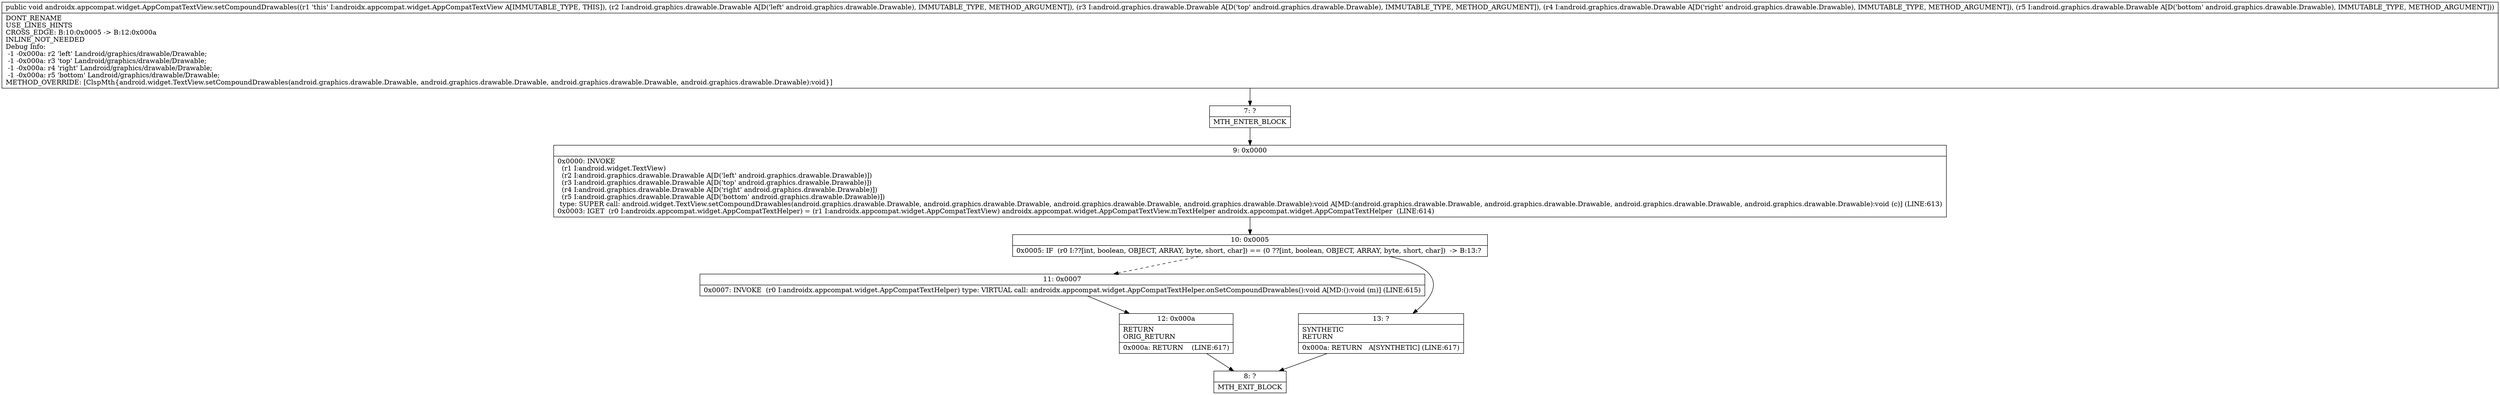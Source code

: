 digraph "CFG forandroidx.appcompat.widget.AppCompatTextView.setCompoundDrawables(Landroid\/graphics\/drawable\/Drawable;Landroid\/graphics\/drawable\/Drawable;Landroid\/graphics\/drawable\/Drawable;Landroid\/graphics\/drawable\/Drawable;)V" {
Node_7 [shape=record,label="{7\:\ ?|MTH_ENTER_BLOCK\l}"];
Node_9 [shape=record,label="{9\:\ 0x0000|0x0000: INVOKE  \l  (r1 I:android.widget.TextView)\l  (r2 I:android.graphics.drawable.Drawable A[D('left' android.graphics.drawable.Drawable)])\l  (r3 I:android.graphics.drawable.Drawable A[D('top' android.graphics.drawable.Drawable)])\l  (r4 I:android.graphics.drawable.Drawable A[D('right' android.graphics.drawable.Drawable)])\l  (r5 I:android.graphics.drawable.Drawable A[D('bottom' android.graphics.drawable.Drawable)])\l type: SUPER call: android.widget.TextView.setCompoundDrawables(android.graphics.drawable.Drawable, android.graphics.drawable.Drawable, android.graphics.drawable.Drawable, android.graphics.drawable.Drawable):void A[MD:(android.graphics.drawable.Drawable, android.graphics.drawable.Drawable, android.graphics.drawable.Drawable, android.graphics.drawable.Drawable):void (c)] (LINE:613)\l0x0003: IGET  (r0 I:androidx.appcompat.widget.AppCompatTextHelper) = (r1 I:androidx.appcompat.widget.AppCompatTextView) androidx.appcompat.widget.AppCompatTextView.mTextHelper androidx.appcompat.widget.AppCompatTextHelper  (LINE:614)\l}"];
Node_10 [shape=record,label="{10\:\ 0x0005|0x0005: IF  (r0 I:??[int, boolean, OBJECT, ARRAY, byte, short, char]) == (0 ??[int, boolean, OBJECT, ARRAY, byte, short, char])  \-\> B:13:? \l}"];
Node_11 [shape=record,label="{11\:\ 0x0007|0x0007: INVOKE  (r0 I:androidx.appcompat.widget.AppCompatTextHelper) type: VIRTUAL call: androidx.appcompat.widget.AppCompatTextHelper.onSetCompoundDrawables():void A[MD:():void (m)] (LINE:615)\l}"];
Node_12 [shape=record,label="{12\:\ 0x000a|RETURN\lORIG_RETURN\l|0x000a: RETURN    (LINE:617)\l}"];
Node_8 [shape=record,label="{8\:\ ?|MTH_EXIT_BLOCK\l}"];
Node_13 [shape=record,label="{13\:\ ?|SYNTHETIC\lRETURN\l|0x000a: RETURN   A[SYNTHETIC] (LINE:617)\l}"];
MethodNode[shape=record,label="{public void androidx.appcompat.widget.AppCompatTextView.setCompoundDrawables((r1 'this' I:androidx.appcompat.widget.AppCompatTextView A[IMMUTABLE_TYPE, THIS]), (r2 I:android.graphics.drawable.Drawable A[D('left' android.graphics.drawable.Drawable), IMMUTABLE_TYPE, METHOD_ARGUMENT]), (r3 I:android.graphics.drawable.Drawable A[D('top' android.graphics.drawable.Drawable), IMMUTABLE_TYPE, METHOD_ARGUMENT]), (r4 I:android.graphics.drawable.Drawable A[D('right' android.graphics.drawable.Drawable), IMMUTABLE_TYPE, METHOD_ARGUMENT]), (r5 I:android.graphics.drawable.Drawable A[D('bottom' android.graphics.drawable.Drawable), IMMUTABLE_TYPE, METHOD_ARGUMENT]))  | DONT_RENAME\lUSE_LINES_HINTS\lCROSS_EDGE: B:10:0x0005 \-\> B:12:0x000a\lINLINE_NOT_NEEDED\lDebug Info:\l  \-1 \-0x000a: r2 'left' Landroid\/graphics\/drawable\/Drawable;\l  \-1 \-0x000a: r3 'top' Landroid\/graphics\/drawable\/Drawable;\l  \-1 \-0x000a: r4 'right' Landroid\/graphics\/drawable\/Drawable;\l  \-1 \-0x000a: r5 'bottom' Landroid\/graphics\/drawable\/Drawable;\lMETHOD_OVERRIDE: [ClspMth\{android.widget.TextView.setCompoundDrawables(android.graphics.drawable.Drawable, android.graphics.drawable.Drawable, android.graphics.drawable.Drawable, android.graphics.drawable.Drawable):void\}]\l}"];
MethodNode -> Node_7;Node_7 -> Node_9;
Node_9 -> Node_10;
Node_10 -> Node_11[style=dashed];
Node_10 -> Node_13;
Node_11 -> Node_12;
Node_12 -> Node_8;
Node_13 -> Node_8;
}

